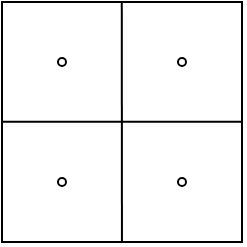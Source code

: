 <mxfile version="27.2.0">
  <diagram name="第 1 页" id="SAa0V_dGnNZgj1_m1_-2">
    <mxGraphModel dx="288" dy="162" grid="1" gridSize="10" guides="1" tooltips="1" connect="1" arrows="1" fold="1" page="1" pageScale="1" pageWidth="827" pageHeight="1169" math="0" shadow="0">
      <root>
        <mxCell id="0" />
        <mxCell id="1" parent="0" />
        <mxCell id="uD_gBPKRbGf4DmkfQiqW-1" value="" style="rounded=0;whiteSpace=wrap;html=1;fillColor=none;" parent="1" vertex="1">
          <mxGeometry x="360" y="240" width="120" height="120" as="geometry" />
        </mxCell>
        <mxCell id="uD_gBPKRbGf4DmkfQiqW-4" value="" style="endArrow=none;html=1;rounded=0;exitX=0;exitY=0.5;exitDx=0;exitDy=0;entryX=1;entryY=0.5;entryDx=0;entryDy=0;" parent="1" edge="1">
          <mxGeometry width="50" height="50" relative="1" as="geometry">
            <mxPoint x="360" y="299.89" as="sourcePoint" />
            <mxPoint x="480" y="299.89" as="targetPoint" />
          </mxGeometry>
        </mxCell>
        <mxCell id="uD_gBPKRbGf4DmkfQiqW-6" value="" style="endArrow=none;html=1;rounded=0;labelPosition=center;verticalLabelPosition=middle;align=center;verticalAlign=middle;entryX=0.334;entryY=0.998;entryDx=0;entryDy=0;entryPerimeter=0;" parent="1" edge="1">
          <mxGeometry width="50" height="50" relative="1" as="geometry">
            <mxPoint x="419.89" y="240" as="sourcePoint" />
            <mxPoint x="419.97" y="359.76" as="targetPoint" />
          </mxGeometry>
        </mxCell>
        <mxCell id="uD_gBPKRbGf4DmkfQiqW-7" value="" style="ellipse;whiteSpace=wrap;html=1;aspect=fixed;" parent="1" vertex="1">
          <mxGeometry x="388" y="268" width="4" height="4" as="geometry" />
        </mxCell>
        <mxCell id="uD_gBPKRbGf4DmkfQiqW-12" value="" style="ellipse;whiteSpace=wrap;html=1;aspect=fixed;" parent="1" vertex="1">
          <mxGeometry x="448" y="268" width="4" height="4" as="geometry" />
        </mxCell>
        <mxCell id="uD_gBPKRbGf4DmkfQiqW-14" value="" style="ellipse;whiteSpace=wrap;html=1;aspect=fixed;" parent="1" vertex="1">
          <mxGeometry x="388" y="328" width="4" height="4" as="geometry" />
        </mxCell>
        <mxCell id="uD_gBPKRbGf4DmkfQiqW-16" value="" style="ellipse;whiteSpace=wrap;html=1;aspect=fixed;" parent="1" vertex="1">
          <mxGeometry x="448" y="328" width="4" height="4" as="geometry" />
        </mxCell>
      </root>
    </mxGraphModel>
  </diagram>
</mxfile>
